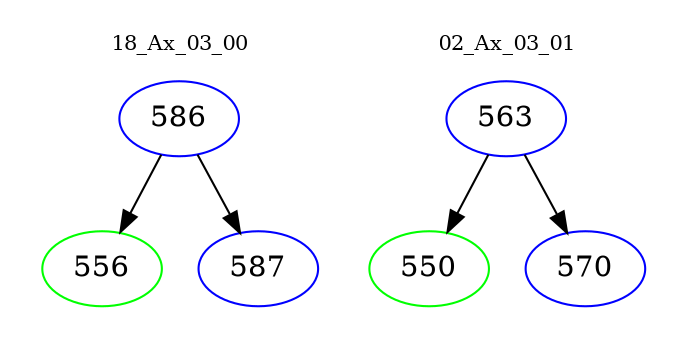 digraph{
subgraph cluster_0 {
color = white
label = "18_Ax_03_00";
fontsize=10;
T0_586 [label="586", color="blue"]
T0_586 -> T0_556 [color="black"]
T0_556 [label="556", color="green"]
T0_586 -> T0_587 [color="black"]
T0_587 [label="587", color="blue"]
}
subgraph cluster_1 {
color = white
label = "02_Ax_03_01";
fontsize=10;
T1_563 [label="563", color="blue"]
T1_563 -> T1_550 [color="black"]
T1_550 [label="550", color="green"]
T1_563 -> T1_570 [color="black"]
T1_570 [label="570", color="blue"]
}
}
